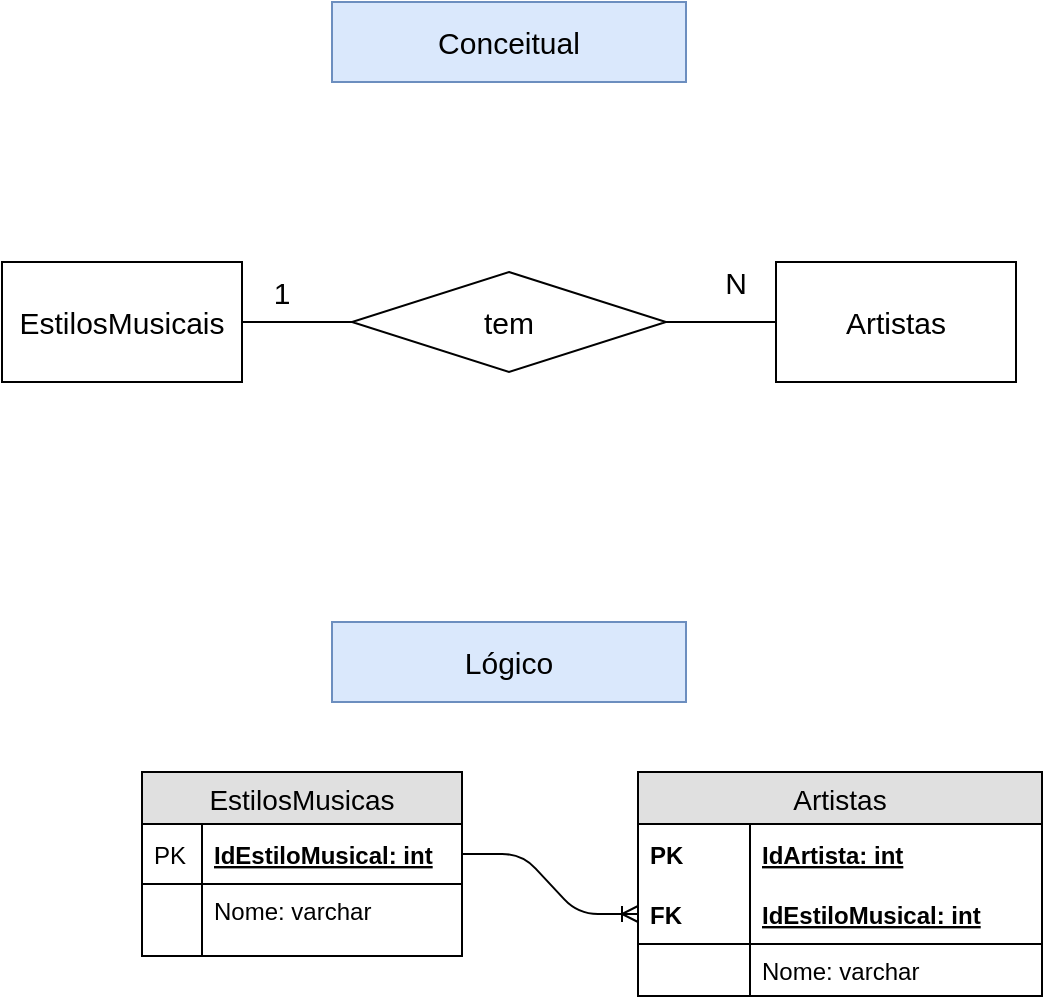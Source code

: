 <mxfile version="12.5.8" type="device"><diagram id="cNmgB6yaIkZGK1ZyMjDV" name="modelos"><mxGraphModel dx="494" dy="253" grid="1" gridSize="10" guides="1" tooltips="1" connect="1" arrows="1" fold="1" page="1" pageScale="1" pageWidth="827" pageHeight="1169" math="0" shadow="0"><root><mxCell id="0"/><mxCell id="1" parent="0"/><mxCell id="Gz2UwkctRjiNWUEF6hUv-1" value="EstilosMusicas" style="swimlane;fontStyle=0;childLayout=stackLayout;horizontal=1;startSize=26;fillColor=#e0e0e0;horizontalStack=0;resizeParent=1;resizeParentMax=0;resizeLast=0;collapsible=1;marginBottom=0;swimlaneFillColor=#ffffff;align=center;fontSize=14;" parent="1" vertex="1"><mxGeometry x="230" y="445" width="160" height="92" as="geometry"/></mxCell><mxCell id="Gz2UwkctRjiNWUEF6hUv-2" value="IdEstiloMusical: int" style="shape=partialRectangle;top=0;left=0;right=0;bottom=1;align=left;verticalAlign=middle;fillColor=none;spacingLeft=34;spacingRight=4;overflow=hidden;rotatable=0;points=[[0,0.5],[1,0.5]];portConstraint=eastwest;dropTarget=0;fontStyle=5;fontSize=12;" parent="Gz2UwkctRjiNWUEF6hUv-1" vertex="1"><mxGeometry y="26" width="160" height="30" as="geometry"/></mxCell><mxCell id="Gz2UwkctRjiNWUEF6hUv-3" value="PK" style="shape=partialRectangle;top=0;left=0;bottom=0;fillColor=none;align=left;verticalAlign=middle;spacingLeft=4;spacingRight=4;overflow=hidden;rotatable=0;points=[];portConstraint=eastwest;part=1;fontSize=12;" parent="Gz2UwkctRjiNWUEF6hUv-2" vertex="1" connectable="0"><mxGeometry width="30" height="30" as="geometry"/></mxCell><mxCell id="Gz2UwkctRjiNWUEF6hUv-4" value="Nome: varchar&#10;" style="shape=partialRectangle;top=0;left=0;right=0;bottom=0;align=left;verticalAlign=top;fillColor=none;spacingLeft=34;spacingRight=4;overflow=hidden;rotatable=0;points=[[0,0.5],[1,0.5]];portConstraint=eastwest;dropTarget=0;fontSize=12;" parent="Gz2UwkctRjiNWUEF6hUv-1" vertex="1"><mxGeometry y="56" width="160" height="26" as="geometry"/></mxCell><mxCell id="Gz2UwkctRjiNWUEF6hUv-5" value="" style="shape=partialRectangle;top=0;left=0;bottom=0;fillColor=none;align=left;verticalAlign=top;spacingLeft=4;spacingRight=4;overflow=hidden;rotatable=0;points=[];portConstraint=eastwest;part=1;fontSize=12;" parent="Gz2UwkctRjiNWUEF6hUv-4" vertex="1" connectable="0"><mxGeometry width="30" height="26" as="geometry"/></mxCell><mxCell id="Gz2UwkctRjiNWUEF6hUv-10" value="" style="shape=partialRectangle;top=0;left=0;right=0;bottom=0;align=left;verticalAlign=top;fillColor=none;spacingLeft=34;spacingRight=4;overflow=hidden;rotatable=0;points=[[0,0.5],[1,0.5]];portConstraint=eastwest;dropTarget=0;fontSize=12;" parent="Gz2UwkctRjiNWUEF6hUv-1" vertex="1"><mxGeometry y="82" width="160" height="10" as="geometry"/></mxCell><mxCell id="Gz2UwkctRjiNWUEF6hUv-11" value="" style="shape=partialRectangle;top=0;left=0;bottom=0;fillColor=none;align=left;verticalAlign=top;spacingLeft=4;spacingRight=4;overflow=hidden;rotatable=0;points=[];portConstraint=eastwest;part=1;fontSize=12;" parent="Gz2UwkctRjiNWUEF6hUv-10" vertex="1" connectable="0"><mxGeometry width="30" height="10" as="geometry"/></mxCell><mxCell id="Gz2UwkctRjiNWUEF6hUv-12" value="Artistas" style="swimlane;fontStyle=0;childLayout=stackLayout;horizontal=1;startSize=26;fillColor=#e0e0e0;horizontalStack=0;resizeParent=1;resizeParentMax=0;resizeLast=0;collapsible=1;marginBottom=0;swimlaneFillColor=#ffffff;align=center;fontSize=14;" parent="1" vertex="1"><mxGeometry x="478" y="445" width="202" height="112" as="geometry"/></mxCell><mxCell id="Gz2UwkctRjiNWUEF6hUv-13" value="IdArtista: int" style="shape=partialRectangle;top=0;left=0;right=0;bottom=0;align=left;verticalAlign=middle;fillColor=none;spacingLeft=60;spacingRight=4;overflow=hidden;rotatable=0;points=[[0,0.5],[1,0.5]];portConstraint=eastwest;dropTarget=0;fontStyle=5;fontSize=12;" parent="Gz2UwkctRjiNWUEF6hUv-12" vertex="1"><mxGeometry y="26" width="202" height="30" as="geometry"/></mxCell><mxCell id="Gz2UwkctRjiNWUEF6hUv-14" value="PK" style="shape=partialRectangle;fontStyle=1;top=0;left=0;bottom=0;fillColor=none;align=left;verticalAlign=middle;spacingLeft=4;spacingRight=4;overflow=hidden;rotatable=0;points=[];portConstraint=eastwest;part=1;fontSize=12;" parent="Gz2UwkctRjiNWUEF6hUv-13" vertex="1" connectable="0"><mxGeometry width="56" height="30" as="geometry"/></mxCell><mxCell id="Gz2UwkctRjiNWUEF6hUv-15" value="IdEstiloMusical: int" style="shape=partialRectangle;top=0;left=0;right=0;bottom=1;align=left;verticalAlign=middle;fillColor=none;spacingLeft=60;spacingRight=4;overflow=hidden;rotatable=0;points=[[0,0.5],[1,0.5]];portConstraint=eastwest;dropTarget=0;fontStyle=5;fontSize=12;" parent="Gz2UwkctRjiNWUEF6hUv-12" vertex="1"><mxGeometry y="56" width="202" height="30" as="geometry"/></mxCell><mxCell id="Gz2UwkctRjiNWUEF6hUv-16" value="FK" style="shape=partialRectangle;fontStyle=1;top=0;left=0;bottom=0;fillColor=none;align=left;verticalAlign=middle;spacingLeft=4;spacingRight=4;overflow=hidden;rotatable=0;points=[];portConstraint=eastwest;part=1;fontSize=12;" parent="Gz2UwkctRjiNWUEF6hUv-15" vertex="1" connectable="0"><mxGeometry width="56" height="30" as="geometry"/></mxCell><mxCell id="Gz2UwkctRjiNWUEF6hUv-17" value="Nome: varchar" style="shape=partialRectangle;top=0;left=0;right=0;bottom=0;align=left;verticalAlign=top;fillColor=none;spacingLeft=60;spacingRight=4;overflow=hidden;rotatable=0;points=[[0,0.5],[1,0.5]];portConstraint=eastwest;dropTarget=0;fontSize=12;" parent="Gz2UwkctRjiNWUEF6hUv-12" vertex="1"><mxGeometry y="86" width="202" height="26" as="geometry"/></mxCell><mxCell id="Gz2UwkctRjiNWUEF6hUv-18" value="" style="shape=partialRectangle;top=0;left=0;bottom=0;fillColor=none;align=left;verticalAlign=top;spacingLeft=4;spacingRight=4;overflow=hidden;rotatable=0;points=[];portConstraint=eastwest;part=1;fontSize=12;" parent="Gz2UwkctRjiNWUEF6hUv-17" vertex="1" connectable="0"><mxGeometry width="56" height="26" as="geometry"/></mxCell><mxCell id="Gz2UwkctRjiNWUEF6hUv-22" value="Lógico" style="text;html=1;strokeColor=#6c8ebf;fillColor=#dae8fc;align=center;verticalAlign=middle;whiteSpace=wrap;rounded=0;fontSize=15;" parent="1" vertex="1"><mxGeometry x="325" y="370" width="177" height="40" as="geometry"/></mxCell><mxCell id="Gz2UwkctRjiNWUEF6hUv-23" value="Conceitual" style="text;html=1;strokeColor=#6c8ebf;fillColor=#dae8fc;align=center;verticalAlign=middle;whiteSpace=wrap;rounded=0;fontSize=15;" parent="1" vertex="1"><mxGeometry x="325" y="60" width="177" height="40" as="geometry"/></mxCell><mxCell id="Gz2UwkctRjiNWUEF6hUv-27" style="edgeStyle=orthogonalEdgeStyle;rounded=0;orthogonalLoop=1;jettySize=auto;html=1;fontSize=15;endArrow=none;endFill=0;" parent="1" source="Gz2UwkctRjiNWUEF6hUv-24" target="Gz2UwkctRjiNWUEF6hUv-25" edge="1"><mxGeometry relative="1" as="geometry"/></mxCell><mxCell id="Gz2UwkctRjiNWUEF6hUv-24" value="EstilosMusicais" style="rounded=0;whiteSpace=wrap;html=1;fontSize=15;" parent="1" vertex="1"><mxGeometry x="160" y="190" width="120" height="60" as="geometry"/></mxCell><mxCell id="Gz2UwkctRjiNWUEF6hUv-28" style="edgeStyle=orthogonalEdgeStyle;rounded=0;orthogonalLoop=1;jettySize=auto;html=1;endArrow=none;endFill=0;fontSize=15;" parent="1" source="Gz2UwkctRjiNWUEF6hUv-25" target="Gz2UwkctRjiNWUEF6hUv-26" edge="1"><mxGeometry relative="1" as="geometry"/></mxCell><mxCell id="Gz2UwkctRjiNWUEF6hUv-25" value="tem" style="rhombus;whiteSpace=wrap;html=1;fontSize=15;" parent="1" vertex="1"><mxGeometry x="335" y="195" width="157" height="50" as="geometry"/></mxCell><mxCell id="Gz2UwkctRjiNWUEF6hUv-26" value="Artistas" style="rounded=0;whiteSpace=wrap;html=1;fontSize=15;" parent="1" vertex="1"><mxGeometry x="547" y="190" width="120" height="60" as="geometry"/></mxCell><mxCell id="Gz2UwkctRjiNWUEF6hUv-29" value="1" style="text;html=1;strokeColor=none;fillColor=none;align=center;verticalAlign=middle;whiteSpace=wrap;rounded=0;fontSize=15;" parent="1" vertex="1"><mxGeometry x="280" y="195" width="40" height="20" as="geometry"/></mxCell><mxCell id="Gz2UwkctRjiNWUEF6hUv-30" value="N" style="text;html=1;strokeColor=none;fillColor=none;align=center;verticalAlign=middle;whiteSpace=wrap;rounded=0;fontSize=15;" parent="1" vertex="1"><mxGeometry x="507" y="190" width="40" height="20" as="geometry"/></mxCell><mxCell id="_D5KMvNkDB_FZK3fOua9-1" value="" style="edgeStyle=entityRelationEdgeStyle;fontSize=12;html=1;endArrow=ERoneToMany;exitX=1;exitY=0.5;exitDx=0;exitDy=0;entryX=0;entryY=0.5;entryDx=0;entryDy=0;" edge="1" parent="1" source="Gz2UwkctRjiNWUEF6hUv-2" target="Gz2UwkctRjiNWUEF6hUv-15"><mxGeometry width="100" height="100" relative="1" as="geometry"><mxPoint x="390" y="540" as="sourcePoint"/><mxPoint x="280" y="580" as="targetPoint"/></mxGeometry></mxCell></root></mxGraphModel></diagram></mxfile>